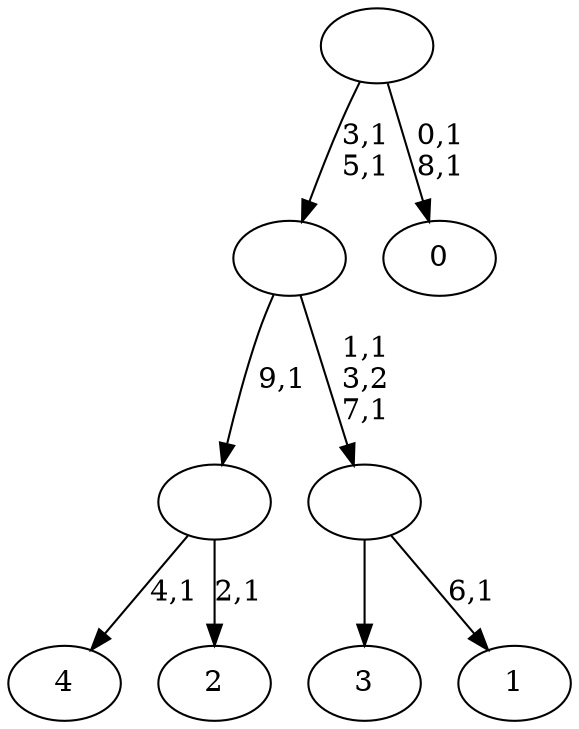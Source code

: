 digraph T {
	15 [label="4"]
	13 [label="3"]
	12 [label="2"]
	10 [label=""]
	9 [label="1"]
	7 [label=""]
	5 [label=""]
	3 [label="0"]
	0 [label=""]
	10 -> 12 [label="2,1"]
	10 -> 15 [label="4,1"]
	7 -> 9 [label="6,1"]
	7 -> 13 [label=""]
	5 -> 7 [label="1,1\n3,2\n7,1"]
	5 -> 10 [label="9,1"]
	0 -> 3 [label="0,1\n8,1"]
	0 -> 5 [label="3,1\n5,1"]
}
